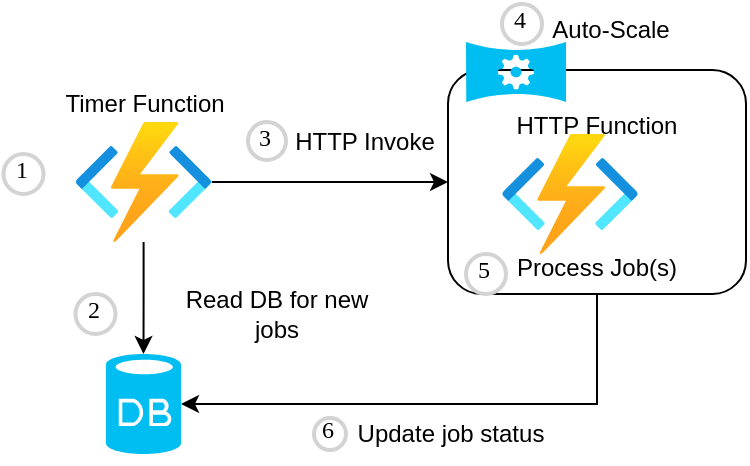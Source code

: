 <mxfile version="20.4.0" type="github">
  <diagram id="WI9T0HZ2pTsCkuznbFz-" name="Page-1">
    <mxGraphModel dx="782" dy="436" grid="1" gridSize="10" guides="1" tooltips="1" connect="1" arrows="1" fold="1" page="1" pageScale="1" pageWidth="1169" pageHeight="827" math="0" shadow="0">
      <root>
        <mxCell id="0" />
        <mxCell id="1" parent="0" />
        <mxCell id="5vCUaBXBmJkEjkjv4doE-1" value="" style="verticalLabelPosition=bottom;html=1;verticalAlign=top;align=center;strokeColor=none;fillColor=#00BEF2;shape=mxgraph.azure.database;" parent="1" vertex="1">
          <mxGeometry x="160" y="240" width="37.5" height="50" as="geometry" />
        </mxCell>
        <mxCell id="5vCUaBXBmJkEjkjv4doE-4" value="" style="aspect=fixed;html=1;points=[];align=center;image;fontSize=12;image=img/lib/azure2/compute/Function_Apps.svg;fillColor=none;opacity=0;" parent="1" vertex="1">
          <mxGeometry x="390" y="170" width="68" height="60" as="geometry" />
        </mxCell>
        <mxCell id="5vCUaBXBmJkEjkjv4doE-10" value="" style="edgeStyle=orthogonalEdgeStyle;rounded=0;orthogonalLoop=1;jettySize=auto;html=1;" parent="1" source="5vCUaBXBmJkEjkjv4doE-6" target="5vCUaBXBmJkEjkjv4doE-1" edge="1">
          <mxGeometry relative="1" as="geometry" />
        </mxCell>
        <mxCell id="pMBmEq0e-n-IR1W7mqE0-2" value="" style="edgeStyle=orthogonalEdgeStyle;rounded=0;orthogonalLoop=1;jettySize=auto;html=1;" parent="1" source="5vCUaBXBmJkEjkjv4doE-6" target="pMBmEq0e-n-IR1W7mqE0-1" edge="1">
          <mxGeometry relative="1" as="geometry" />
        </mxCell>
        <mxCell id="5vCUaBXBmJkEjkjv4doE-6" value="" style="aspect=fixed;html=1;points=[];align=center;image;fontSize=12;image=img/lib/azure2/compute/Function_Apps.svg;fillColor=none;imageBackground=default;" parent="1" vertex="1">
          <mxGeometry x="144.75" y="124" width="68" height="60" as="geometry" />
        </mxCell>
        <mxCell id="5vCUaBXBmJkEjkjv4doE-7" value="Timer Function" style="text;html=1;align=center;verticalAlign=middle;resizable=0;points=[];autosize=1;strokeColor=none;fillColor=none;" parent="1" vertex="1">
          <mxGeometry x="128.75" y="100" width="100" height="30" as="geometry" />
        </mxCell>
        <mxCell id="5vCUaBXBmJkEjkjv4doE-8" value="1" style="ellipse;whiteSpace=wrap;html=1;aspect=fixed;strokeWidth=2;fontFamily=Tahoma;spacingBottom=4;spacingRight=2;strokeColor=#d3d3d3;fillColor=none;" parent="1" vertex="1">
          <mxGeometry x="108.75" y="140" width="20" height="20" as="geometry" />
        </mxCell>
        <mxCell id="5vCUaBXBmJkEjkjv4doE-9" value="2" style="ellipse;whiteSpace=wrap;html=1;aspect=fixed;strokeWidth=2;fontFamily=Tahoma;spacingBottom=4;spacingRight=2;strokeColor=#d3d3d3;fillColor=none;" parent="1" vertex="1">
          <mxGeometry x="144.75" y="210" width="20" height="20" as="geometry" />
        </mxCell>
        <mxCell id="5vCUaBXBmJkEjkjv4doE-11" value="Read DB for new &lt;br&gt;jobs" style="text;html=1;align=center;verticalAlign=middle;resizable=0;points=[];autosize=1;strokeColor=none;fillColor=none;" parent="1" vertex="1">
          <mxGeometry x="190" y="200" width="110" height="40" as="geometry" />
        </mxCell>
        <mxCell id="5vCUaBXBmJkEjkjv4doE-12" value="" style="aspect=fixed;html=1;points=[];align=center;image;fontSize=12;image=img/lib/azure2/compute/Function_Apps.svg;fillColor=none;imageBackground=default;" parent="1" vertex="1">
          <mxGeometry x="358" y="130" width="68" height="60" as="geometry" />
        </mxCell>
        <mxCell id="5vCUaBXBmJkEjkjv4doE-13" value="3" style="ellipse;whiteSpace=wrap;html=1;aspect=fixed;strokeWidth=2;fontFamily=Tahoma;spacingBottom=4;spacingRight=2;strokeColor=#d3d3d3;fillColor=none;" parent="1" vertex="1">
          <mxGeometry x="231" y="124" width="19" height="19" as="geometry" />
        </mxCell>
        <mxCell id="pMBmEq0e-n-IR1W7mqE0-8" style="edgeStyle=orthogonalEdgeStyle;rounded=0;orthogonalLoop=1;jettySize=auto;html=1;entryX=1;entryY=0.5;entryDx=0;entryDy=0;entryPerimeter=0;" parent="1" source="pMBmEq0e-n-IR1W7mqE0-1" target="5vCUaBXBmJkEjkjv4doE-1" edge="1">
          <mxGeometry relative="1" as="geometry">
            <Array as="points">
              <mxPoint x="406" y="265" />
            </Array>
          </mxGeometry>
        </mxCell>
        <mxCell id="pMBmEq0e-n-IR1W7mqE0-1" value="&lt;br&gt;HTTP Function&lt;br&gt;&lt;br&gt;&lt;br&gt;&lt;br&gt;&lt;br&gt;Process Job(s)" style="rounded=1;whiteSpace=wrap;html=1;fillColor=none;" parent="1" vertex="1">
          <mxGeometry x="331" y="98" width="149" height="112" as="geometry" />
        </mxCell>
        <mxCell id="5vCUaBXBmJkEjkjv4doE-15" value="" style="verticalLabelPosition=bottom;html=1;verticalAlign=top;align=center;strokeColor=none;fillColor=#00BEF2;shape=mxgraph.azure.autoscale;" parent="1" vertex="1">
          <mxGeometry x="340" y="84" width="50" height="30" as="geometry" />
        </mxCell>
        <mxCell id="pMBmEq0e-n-IR1W7mqE0-3" value="4" style="ellipse;whiteSpace=wrap;html=1;aspect=fixed;strokeWidth=2;fontFamily=Tahoma;spacingBottom=4;spacingRight=2;strokeColor=#d3d3d3;fillColor=none;" parent="1" vertex="1">
          <mxGeometry x="358" y="65" width="20" height="20" as="geometry" />
        </mxCell>
        <mxCell id="pMBmEq0e-n-IR1W7mqE0-4" value="Auto-Scale" style="text;html=1;align=center;verticalAlign=middle;resizable=0;points=[];autosize=1;strokeColor=none;fillColor=none;" parent="1" vertex="1">
          <mxGeometry x="372" y="63" width="80" height="30" as="geometry" />
        </mxCell>
        <mxCell id="pMBmEq0e-n-IR1W7mqE0-5" value="5" style="ellipse;whiteSpace=wrap;html=1;aspect=fixed;strokeWidth=2;fontFamily=Tahoma;spacingBottom=4;spacingRight=2;strokeColor=#d3d3d3;fillColor=none;" parent="1" vertex="1">
          <mxGeometry x="340" y="190" width="20" height="20" as="geometry" />
        </mxCell>
        <mxCell id="pMBmEq0e-n-IR1W7mqE0-6" value="6" style="ellipse;whiteSpace=wrap;html=1;aspect=fixed;strokeWidth=2;fontFamily=Tahoma;spacingBottom=4;spacingRight=2;strokeColor=#d3d3d3;fillColor=none;" parent="1" vertex="1">
          <mxGeometry x="264" y="272" width="16" height="16" as="geometry" />
        </mxCell>
        <mxCell id="pMBmEq0e-n-IR1W7mqE0-10" value="Update job status" style="text;html=1;align=center;verticalAlign=middle;resizable=0;points=[];autosize=1;strokeColor=none;fillColor=none;" parent="1" vertex="1">
          <mxGeometry x="272" y="265" width="120" height="30" as="geometry" />
        </mxCell>
        <mxCell id="rdUxxYy60Ni9qJ_8C95A-2" value="HTTP Invoke" style="text;html=1;align=center;verticalAlign=middle;resizable=0;points=[];autosize=1;strokeColor=none;fillColor=none;" vertex="1" parent="1">
          <mxGeometry x="244" y="119" width="90" height="30" as="geometry" />
        </mxCell>
      </root>
    </mxGraphModel>
  </diagram>
</mxfile>
